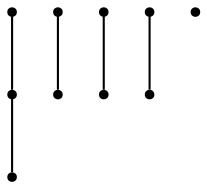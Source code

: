 digraph G {
0 [shape=point, label="1"];
1 [shape=point, label="2"];
2 [shape=point, label="3"];
3 [shape=point, label="4"];
4 [shape=point, label="5"];
5 [shape=point, label="6"];
6 [shape=point, label="7"];
7 [shape=point, label="8"];
8 [shape=point, label="9"];
9 [shape=point, label="10"];
0 -> 1 [ dir="none"];
1 -> 2 [ dir="none"];
3 -> 4 [ dir="none"];
5 -> 6 [ dir="none"];
7 -> 8 [ dir="none"];
}
